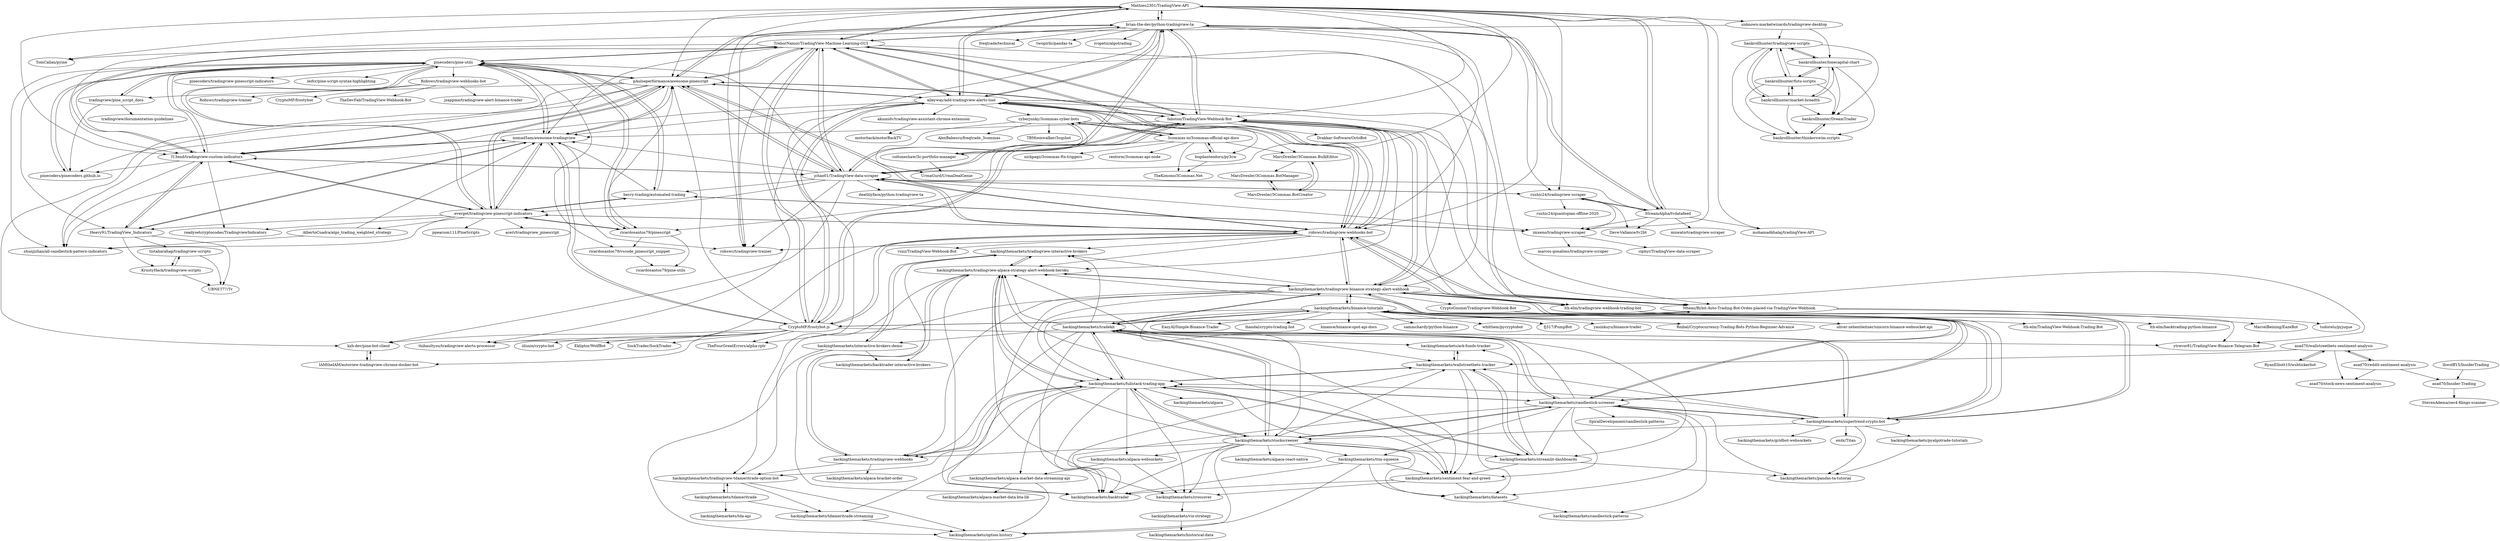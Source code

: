 digraph G {
"Mathieu2301/TradingView-API" -> "brian-the-dev/python-tradingview-ta"
"Mathieu2301/TradingView-API" -> "TreborNamor/TradingView-Machine-Learning-GUI"
"Mathieu2301/TradingView-API" -> "StreamAlpha/tvdatafeed"
"Mathieu2301/TradingView-API" -> "alleyway/add-tradingview-alerts-tool"
"Mathieu2301/TradingView-API" -> "fabston/TradingView-Webhook-Bot"
"Mathieu2301/TradingView-API" -> "imxeno/tradingview-scraper"
"Mathieu2301/TradingView-API" -> "rushic24/tradingview-scraper"
"Mathieu2301/TradingView-API" -> "mohamadkhalaj/tradingView-API"
"Mathieu2301/TradingView-API" -> "pAulseperformance/awesome-pinescript"
"Mathieu2301/TradingView-API" -> "jchao01/TradingView-data-scraper"
"Mathieu2301/TradingView-API" -> "f13end/tradingview-custom-indicators"
"Mathieu2301/TradingView-API" -> "robswc/tradingview-trainer"
"Mathieu2301/TradingView-API" -> "TomCallan/pyine"
"Mathieu2301/TradingView-API" -> "robswc/tradingview-webhooks-bot"
"Mathieu2301/TradingView-API" -> "unknown-marketwizards/tradingview-desktop"
"KrustyHack/tradingview-scripts" -> "UBNET77/Tv"
"KrustyHack/tradingview-scripts" -> "tistaharahap/tradingview-scripts"
"hackingthemarkets/binance-tutorials" -> "hackingthemarkets/tradekit"
"hackingthemarkets/binance-tutorials" -> "hackingthemarkets/tradingview-binance-strategy-alert-webhook"
"hackingthemarkets/binance-tutorials" -> "hackingthemarkets/supertrend-crypto-bot"
"hackingthemarkets/binance-tutorials" -> "hackingthemarkets/candlestick-screener"
"hackingthemarkets/binance-tutorials" -> "hackingthemarkets/stockscreener"
"hackingthemarkets/binance-tutorials" -> "hackingthemarkets/fullstack-trading-app"
"hackingthemarkets/binance-tutorials" -> "lhandal/crypto-trading-bot" ["e"=1]
"hackingthemarkets/binance-tutorials" -> "binance/binance-spot-api-docs" ["e"=1]
"hackingthemarkets/binance-tutorials" -> "sammchardy/python-binance" ["e"=1]
"hackingthemarkets/binance-tutorials" -> "whittlem/pycryptobot" ["e"=1]
"hackingthemarkets/binance-tutorials" -> "fj317/PumpBot" ["e"=1]
"hackingthemarkets/binance-tutorials" -> "yasinkuyu/binance-trader" ["e"=1]
"hackingthemarkets/binance-tutorials" -> "Roibal/Cryptocurrency-Trading-Bots-Python-Beginner-Advance" ["e"=1]
"hackingthemarkets/binance-tutorials" -> "oliver-zehentleitner/unicorn-binance-websocket-api" ["e"=1]
"hackingthemarkets/binance-tutorials" -> "EasyAI/Simple-Binance-Trader" ["e"=1]
"robswc/tradingview-webhooks-bot" -> "fabston/TradingView-Webhook-Bot"
"robswc/tradingview-webhooks-bot" -> "alleyway/add-tradingview-alerts-tool"
"robswc/tradingview-webhooks-bot" -> "lth-elm/tradingview-webhook-trading-bot"
"robswc/tradingview-webhooks-bot" -> "CryptoMF/frostybot-js"
"robswc/tradingview-webhooks-bot" -> "Mtemi/Bybit-Auto-Trading-Bot-Ordes-placed-via-TradingView-Webhook"
"robswc/tradingview-webhooks-bot" -> "jchao01/TradingView-data-scraper"
"robswc/tradingview-webhooks-bot" -> "vsnz/TradingView-Webhook-Bot"
"robswc/tradingview-webhooks-bot" -> "hackingthemarkets/tradingview-alpaca-strategy-alert-webhook-heroku"
"robswc/tradingview-webhooks-bot" -> "thibaultyou/tradingview-alerts-processor"
"robswc/tradingview-webhooks-bot" -> "pAulseperformance/awesome-pinescript"
"robswc/tradingview-webhooks-bot" -> "hackingthemarkets/tradingview-binance-strategy-alert-webhook"
"robswc/tradingview-webhooks-bot" -> "TreborNamor/TradingView-Machine-Learning-GUI"
"robswc/tradingview-webhooks-bot" -> "robswc/tradingview-trainer"
"robswc/tradingview-webhooks-bot" -> "everget/tradingview-pinescript-indicators"
"robswc/tradingview-webhooks-bot" -> "hackingthemarkets/tradingview-interactive-brokers"
"fabston/TradingView-Webhook-Bot" -> "robswc/tradingview-webhooks-bot"
"fabston/TradingView-Webhook-Bot" -> "TreborNamor/TradingView-Machine-Learning-GUI"
"fabston/TradingView-Webhook-Bot" -> "brian-the-dev/python-tradingview-ta"
"fabston/TradingView-Webhook-Bot" -> "alleyway/add-tradingview-alerts-tool"
"fabston/TradingView-Webhook-Bot" -> "pAulseperformance/awesome-pinescript"
"fabston/TradingView-Webhook-Bot" -> "lth-elm/tradingview-webhook-trading-bot"
"fabston/TradingView-Webhook-Bot" -> "hackingthemarkets/tradingview-binance-strategy-alert-webhook"
"fabston/TradingView-Webhook-Bot" -> "CryptoMF/frostybot-js"
"fabston/TradingView-Webhook-Bot" -> "jchao01/TradingView-data-scraper"
"fabston/TradingView-Webhook-Bot" -> "ricardosantos79/pinescript"
"fabston/TradingView-Webhook-Bot" -> "Mtemi/Bybit-Auto-Trading-Bot-Ordes-placed-via-TradingView-Webhook"
"fabston/TradingView-Webhook-Bot" -> "nomad5am/awesome-tradingview"
"fabston/TradingView-Webhook-Bot" -> "ytrevor81/TradingView-Binance-Telegram-Bot"
"fabston/TradingView-Webhook-Bot" -> "Drakkar-Software/OctoBot" ["e"=1]
"fabston/TradingView-Webhook-Bot" -> "hackingthemarkets/tradingview-alpaca-strategy-alert-webhook-heroku"
"jchao01/TradingView-data-scraper" -> "robswc/tradingview-webhooks-bot"
"jchao01/TradingView-data-scraper" -> "nomad5am/awesome-tradingview"
"jchao01/TradingView-data-scraper" -> "rushic24/tradingview-scraper"
"jchao01/TradingView-data-scraper" -> "TreborNamor/TradingView-Machine-Learning-GUI"
"jchao01/TradingView-data-scraper" -> "f13end/tradingview-custom-indicators"
"jchao01/TradingView-data-scraper" -> "pAulseperformance/awesome-pinescript"
"jchao01/TradingView-data-scraper" -> "brian-the-dev/python-tradingview-ta"
"jchao01/TradingView-data-scraper" -> "fabston/TradingView-Webhook-Bot"
"jchao01/TradingView-data-scraper" -> "bevry-trading/automated-trading"
"jchao01/TradingView-data-scraper" -> "everget/tradingview-pinescript-indicators"
"jchao01/TradingView-data-scraper" -> "imxeno/tradingview-scraper"
"jchao01/TradingView-data-scraper" -> "pinecoders/pine-utils"
"jchao01/TradingView-data-scraper" -> "deathlyface/python-tradingview-ta"
"jchao01/TradingView-data-scraper" -> "robswc/tradingview-trainer"
"jchao01/TradingView-data-scraper" -> "kzh-dev/pine-bot-client"
"3commas-io/3commas-official-api-docs" -> "bogdanteodoru/py3cw"
"3commas-io/3commas-official-api-docs" -> "rentorm/3commas-api-node"
"3commas-io/3commas-official-api-docs" -> "cyberjunky/3commas-cyber-bots"
"3commas-io/3commas-official-api-docs" -> "TheKimono/3Commas.Net"
"3commas-io/3commas-official-api-docs" -> "MarcDrexler/3Commas.BulkEditor"
"3commas-io/3commas-official-api-docs" -> "alleyway/add-tradingview-alerts-tool"
"3commas-io/3commas-official-api-docs" -> "coltoneshaw/3c-portfolio-manager"
"3commas-io/3commas-official-api-docs" -> "nickpagz/3commas-ftx-triggers"
"MarcDrexler/3Commas.BotManager" -> "MarcDrexler/3Commas.BotCreator"
"MarcDrexler/3Commas.BulkEditor" -> "MarcDrexler/3Commas.BotCreator"
"MarcDrexler/3Commas.BulkEditor" -> "MarcDrexler/3Commas.BotManager"
"alleyway/add-tradingview-alerts-tool" -> "robswc/tradingview-webhooks-bot"
"alleyway/add-tradingview-alerts-tool" -> "fabston/TradingView-Webhook-Bot"
"alleyway/add-tradingview-alerts-tool" -> "TreborNamor/TradingView-Machine-Learning-GUI"
"alleyway/add-tradingview-alerts-tool" -> "pAulseperformance/awesome-pinescript"
"alleyway/add-tradingview-alerts-tool" -> "CryptoMF/frostybot-js"
"alleyway/add-tradingview-alerts-tool" -> "cyberjunky/3commas-cyber-bots"
"alleyway/add-tradingview-alerts-tool" -> "Mathieu2301/TradingView-API"
"alleyway/add-tradingview-alerts-tool" -> "brian-the-dev/python-tradingview-ta"
"alleyway/add-tradingview-alerts-tool" -> "3commas-io/3commas-official-api-docs"
"alleyway/add-tradingview-alerts-tool" -> "thibaultyou/tradingview-alerts-processor"
"alleyway/add-tradingview-alerts-tool" -> "nomad5am/awesome-tradingview"
"alleyway/add-tradingview-alerts-tool" -> "Mtemi/Bybit-Auto-Trading-Bot-Ordes-placed-via-TradingView-Webhook"
"alleyway/add-tradingview-alerts-tool" -> "hackingthemarkets/tradingview-binance-strategy-alert-webhook"
"alleyway/add-tradingview-alerts-tool" -> "f13end/tradingview-custom-indicators"
"alleyway/add-tradingview-alerts-tool" -> "akumidv/tradingview-assistant-chrome-extension"
"hackingthemarkets/supertrend-crypto-bot" -> "hackingthemarkets/tradingview-binance-strategy-alert-webhook"
"hackingthemarkets/supertrend-crypto-bot" -> "hackingthemarkets/candlestick-screener"
"hackingthemarkets/supertrend-crypto-bot" -> "hackingthemarkets/tradekit"
"hackingthemarkets/supertrend-crypto-bot" -> "hackingthemarkets/fullstack-trading-app"
"hackingthemarkets/supertrend-crypto-bot" -> "hackingthemarkets/binance-tutorials"
"hackingthemarkets/supertrend-crypto-bot" -> "hackingthemarkets/pyalgotrade-tutorials"
"hackingthemarkets/supertrend-crypto-bot" -> "hackingthemarkets/pandas-ta-tutorial"
"hackingthemarkets/supertrend-crypto-bot" -> "hackingthemarkets/wallstreetbets-tracker"
"hackingthemarkets/supertrend-crypto-bot" -> "hackingthemarkets/stockscreener"
"hackingthemarkets/supertrend-crypto-bot" -> "hackingthemarkets/gridbot-websockets"
"hackingthemarkets/supertrend-crypto-bot" -> "hackingthemarkets/tradingview-alpaca-strategy-alert-webhook-heroku"
"hackingthemarkets/supertrend-crypto-bot" -> "exdx/Titan"
"hackingthemarkets/tradingview-binance-strategy-alert-webhook" -> "hackingthemarkets/tradingview-alpaca-strategy-alert-webhook-heroku"
"hackingthemarkets/tradingview-binance-strategy-alert-webhook" -> "hackingthemarkets/supertrend-crypto-bot"
"hackingthemarkets/tradingview-binance-strategy-alert-webhook" -> "hackingthemarkets/binance-tutorials"
"hackingthemarkets/tradingview-binance-strategy-alert-webhook" -> "hackingthemarkets/tradingview-webhooks"
"hackingthemarkets/tradingview-binance-strategy-alert-webhook" -> "hackingthemarkets/tradingview-interactive-brokers"
"hackingthemarkets/tradingview-binance-strategy-alert-webhook" -> "robswc/tradingview-webhooks-bot"
"hackingthemarkets/tradingview-binance-strategy-alert-webhook" -> "lth-elm/tradingview-webhook-trading-bot"
"hackingthemarkets/tradingview-binance-strategy-alert-webhook" -> "hackingthemarkets/backtrader"
"hackingthemarkets/tradingview-binance-strategy-alert-webhook" -> "hackingthemarkets/tradekit"
"hackingthemarkets/tradingview-binance-strategy-alert-webhook" -> "fabston/TradingView-Webhook-Bot"
"hackingthemarkets/tradingview-binance-strategy-alert-webhook" -> "hackingthemarkets/fullstack-trading-app"
"hackingthemarkets/tradingview-binance-strategy-alert-webhook" -> "hackingthemarkets/candlestick-screener"
"hackingthemarkets/tradingview-binance-strategy-alert-webhook" -> "CryptoGnome/Tradingview-Webhook-Bot"
"hackingthemarkets/tradingview-binance-strategy-alert-webhook" -> "Mtemi/Bybit-Auto-Trading-Bot-Ordes-placed-via-TradingView-Webhook"
"hackingthemarkets/tradingview-binance-strategy-alert-webhook" -> "hackingthemarkets/tradingview-tdameritrade-option-bot"
"everget/tradingview-pinescript-indicators" -> "nomad5am/awesome-tradingview"
"everget/tradingview-pinescript-indicators" -> "pAulseperformance/awesome-pinescript"
"everget/tradingview-pinescript-indicators" -> "pinecoders/pine-utils"
"everget/tradingview-pinescript-indicators" -> "f13end/tradingview-custom-indicators"
"everget/tradingview-pinescript-indicators" -> "ricardosantos79/pinescript"
"everget/tradingview-pinescript-indicators" -> "bevry-trading/automated-trading"
"everget/tradingview-pinescript-indicators" -> "Heavy91/TradingView_Indicators"
"everget/tradingview-pinescript-indicators" -> "shunjizhan/all-candlestick-pattern-indicators"
"everget/tradingview-pinescript-indicators" -> "ppearson111/PineScripts"
"everget/tradingview-pinescript-indicators" -> "aceri/tradingview_pinescript"
"everget/tradingview-pinescript-indicators" -> "readysetcryptocodes/TradingviewIndicators"
"everget/tradingview-pinescript-indicators" -> "robswc/tradingview-webhooks-bot"
"everget/tradingview-pinescript-indicators" -> "AlbertoCuadra/algo_trading_weighted_strategy"
"f13end/tradingview-custom-indicators" -> "everget/tradingview-pinescript-indicators"
"f13end/tradingview-custom-indicators" -> "nomad5am/awesome-tradingview"
"f13end/tradingview-custom-indicators" -> "Heavy91/TradingView_Indicators"
"f13end/tradingview-custom-indicators" -> "readysetcryptocodes/TradingviewIndicators"
"f13end/tradingview-custom-indicators" -> "pinecoders/pine-utils"
"f13end/tradingview-custom-indicators" -> "pAulseperformance/awesome-pinescript"
"f13end/tradingview-custom-indicators" -> "TreborNamor/TradingView-Machine-Learning-GUI"
"f13end/tradingview-custom-indicators" -> "jchao01/TradingView-data-scraper"
"f13end/tradingview-custom-indicators" -> "shunjizhan/all-candlestick-pattern-indicators"
"f13end/tradingview-custom-indicators" -> "pinecoders/pinecoders.github.io"
"nomad5am/awesome-tradingview" -> "everget/tradingview-pinescript-indicators"
"nomad5am/awesome-tradingview" -> "f13end/tradingview-custom-indicators"
"nomad5am/awesome-tradingview" -> "pAulseperformance/awesome-pinescript"
"nomad5am/awesome-tradingview" -> "Heavy91/TradingView_Indicators"
"nomad5am/awesome-tradingview" -> "pinecoders/pine-utils"
"nomad5am/awesome-tradingview" -> "shunjizhan/all-candlestick-pattern-indicators"
"nomad5am/awesome-tradingview" -> "robswc/tradingview-trainer"
"nomad5am/awesome-tradingview" -> "CryptoMF/frostybot-js"
"pAulseperformance/awesome-pinescript" -> "everget/tradingview-pinescript-indicators"
"pAulseperformance/awesome-pinescript" -> "pinecoders/pine-utils"
"pAulseperformance/awesome-pinescript" -> "nomad5am/awesome-tradingview"
"pAulseperformance/awesome-pinescript" -> "fabston/TradingView-Webhook-Bot"
"pAulseperformance/awesome-pinescript" -> "brian-the-dev/python-tradingview-ta"
"pAulseperformance/awesome-pinescript" -> "robswc/tradingview-webhooks-bot"
"pAulseperformance/awesome-pinescript" -> "TreborNamor/TradingView-Machine-Learning-GUI"
"pAulseperformance/awesome-pinescript" -> "tradingview/pine_script_docs"
"pAulseperformance/awesome-pinescript" -> "ricardosantos79/pinescript"
"pAulseperformance/awesome-pinescript" -> "f13end/tradingview-custom-indicators"
"pAulseperformance/awesome-pinescript" -> "shunjizhan/all-candlestick-pattern-indicators"
"pAulseperformance/awesome-pinescript" -> "kzh-dev/pine-bot-client"
"pAulseperformance/awesome-pinescript" -> "jchao01/TradingView-data-scraper"
"pAulseperformance/awesome-pinescript" -> "alleyway/add-tradingview-alerts-tool"
"pAulseperformance/awesome-pinescript" -> "pinecoders/pinecoders.github.io"
"hackingthemarkets/tradingview-webhooks" -> "hackingthemarkets/alpaca-bracket-order"
"hackingthemarkets/tradingview-webhooks" -> "hackingthemarkets/tradingview-alpaca-strategy-alert-webhook-heroku"
"hackingthemarkets/tradingview-webhooks" -> "hackingthemarkets/tradingview-tdameritrade-option-bot"
"hackingthemarkets/tradingview-webhooks" -> "hackingthemarkets/fullstack-trading-app"
"hackingthemarkets/tradingview-alpaca-strategy-alert-webhook-heroku" -> "hackingthemarkets/tradingview-interactive-brokers"
"hackingthemarkets/tradingview-alpaca-strategy-alert-webhook-heroku" -> "hackingthemarkets/fullstack-trading-app"
"hackingthemarkets/tradingview-alpaca-strategy-alert-webhook-heroku" -> "hackingthemarkets/tradingview-binance-strategy-alert-webhook"
"hackingthemarkets/tradingview-alpaca-strategy-alert-webhook-heroku" -> "hackingthemarkets/tradingview-webhooks"
"hackingthemarkets/tradingview-alpaca-strategy-alert-webhook-heroku" -> "hackingthemarkets/tradingview-tdameritrade-option-bot"
"hackingthemarkets/tradingview-alpaca-strategy-alert-webhook-heroku" -> "hackingthemarkets/sentiment-fear-and-greed"
"hackingthemarkets/tradingview-alpaca-strategy-alert-webhook-heroku" -> "hackingthemarkets/crossover"
"hackingthemarkets/tradingview-alpaca-strategy-alert-webhook-heroku" -> "hackingthemarkets/backtrader"
"brian-the-dev/python-tradingview-ta" -> "TreborNamor/TradingView-Machine-Learning-GUI"
"brian-the-dev/python-tradingview-ta" -> "fabston/TradingView-Webhook-Bot"
"brian-the-dev/python-tradingview-ta" -> "Mathieu2301/TradingView-API"
"brian-the-dev/python-tradingview-ta" -> "pAulseperformance/awesome-pinescript"
"brian-the-dev/python-tradingview-ta" -> "jchao01/TradingView-data-scraper"
"brian-the-dev/python-tradingview-ta" -> "robswc/tradingview-webhooks-bot"
"brian-the-dev/python-tradingview-ta" -> "StreamAlpha/tvdatafeed"
"brian-the-dev/python-tradingview-ta" -> "alleyway/add-tradingview-alerts-tool"
"brian-the-dev/python-tradingview-ta" -> "Mtemi/Bybit-Auto-Trading-Bot-Ordes-placed-via-TradingView-Webhook"
"brian-the-dev/python-tradingview-ta" -> "rushic24/tradingview-scraper"
"brian-the-dev/python-tradingview-ta" -> "robswc/tradingview-trainer"
"brian-the-dev/python-tradingview-ta" -> "freqtrade/technical" ["e"=1]
"brian-the-dev/python-tradingview-ta" -> "twopirllc/pandas-ta" ["e"=1]
"brian-the-dev/python-tradingview-ta" -> "ivopetiz/algotrading" ["e"=1]
"brian-the-dev/python-tradingview-ta" -> "TheFourGreatErrors/alpha-rptr" ["e"=1]
"bogdanteodoru/py3cw" -> "3commas-io/3commas-official-api-docs"
"bogdanteodoru/py3cw" -> "TheKimono/3Commas.Net"
"StreamAlpha/tvdatafeed" -> "rushic24/tradingview-scraper"
"StreamAlpha/tvdatafeed" -> "Mathieu2301/TradingView-API"
"StreamAlpha/tvdatafeed" -> "brian-the-dev/python-tradingview-ta"
"StreamAlpha/tvdatafeed" -> "Dave-Vallance/tv2bt" ["e"=1]
"StreamAlpha/tvdatafeed" -> "mohamadkhalaj/tradingView-API"
"StreamAlpha/tvdatafeed" -> "imxeno/tradingview-scraper"
"StreamAlpha/tvdatafeed" -> "jchao01/TradingView-data-scraper"
"StreamAlpha/tvdatafeed" -> "mnwato/tradingview-scraper"
"CryptoGnome/Tradingview-Webhook-Bot" -> "lth-elm/TradingView-Webhook-Trading-Bot"
"CryptoMF/frostybot-js" -> "thibaultyou/tradingview-alerts-processor"
"CryptoMF/frostybot-js" -> "robswc/tradingview-webhooks-bot"
"CryptoMF/frostybot-js" -> "Mtemi/Bybit-Auto-Trading-Bot-Ordes-placed-via-TradingView-Webhook"
"CryptoMF/frostybot-js" -> "nomad5am/awesome-tradingview"
"CryptoMF/frostybot-js" -> "TreborNamor/TradingView-Machine-Learning-GUI"
"CryptoMF/frostybot-js" -> "alleyway/add-tradingview-alerts-tool"
"CryptoMF/frostybot-js" -> "Ekliptor/WolfBot" ["e"=1]
"CryptoMF/frostybot-js" -> "fabston/TradingView-Webhook-Bot"
"CryptoMF/frostybot-js" -> "TheFourGreatErrors/alpha-rptr" ["e"=1]
"CryptoMF/frostybot-js" -> "kzh-dev/pine-bot-client"
"CryptoMF/frostybot-js" -> "SockTrader/SockTrader" ["e"=1]
"CryptoMF/frostybot-js" -> "IAMtheIAM/autoview-tradingview-chrome-docker-bot"
"CryptoMF/frostybot-js" -> "pAulseperformance/awesome-pinescript"
"CryptoMF/frostybot-js" -> "ytrevor81/TradingView-Binance-Telegram-Bot"
"CryptoMF/frostybot-js" -> "iilunin/crypto-bot" ["e"=1]
"hackingthemarkets/tradekit" -> "hackingthemarkets/fullstack-trading-app"
"hackingthemarkets/tradekit" -> "hackingthemarkets/stockscreener"
"hackingthemarkets/tradekit" -> "hackingthemarkets/candlestick-screener"
"hackingthemarkets/tradekit" -> "hackingthemarkets/binance-tutorials"
"hackingthemarkets/tradekit" -> "hackingthemarkets/supertrend-crypto-bot"
"hackingthemarkets/tradekit" -> "hackingthemarkets/tradingview-binance-strategy-alert-webhook"
"hackingthemarkets/tradekit" -> "hackingthemarkets/backtrader"
"hackingthemarkets/tradekit" -> "hackingthemarkets/tradingview-alpaca-strategy-alert-webhook-heroku"
"hackingthemarkets/tradekit" -> "hackingthemarkets/wallstreetbets-tracker"
"hackingthemarkets/tradekit" -> "hackingthemarkets/streamlit-dashboards"
"hackingthemarkets/tradekit" -> "hackingthemarkets/ark-funds-tracker"
"hackingthemarkets/tradekit" -> "hackingthemarkets/interactive-brokers-demo"
"hackingthemarkets/tradekit" -> "hackingthemarkets/sentiment-fear-and-greed"
"hackingthemarkets/tradekit" -> "hackingthemarkets/tradingview-webhooks"
"hackingthemarkets/tradekit" -> "hackingthemarkets/tradingview-interactive-brokers"
"lth-elm/tradingview-webhook-trading-bot" -> "robswc/tradingview-webhooks-bot"
"lth-elm/tradingview-webhook-trading-bot" -> "lth-elm/backtrading-python-binance"
"lth-elm/tradingview-webhook-trading-bot" -> "ytrevor81/TradingView-Binance-Telegram-Bot"
"tradingview/pine_script_docs" -> "tradingview/documentation-guidelines"
"tradingview/pine_script_docs" -> "pinecoders/pine-utils"
"tradingview/pine_script_docs" -> "pinecoders/pinecoders.github.io"
"pinecoders/pine-utils" -> "everget/tradingview-pinescript-indicators"
"pinecoders/pine-utils" -> "pAulseperformance/awesome-pinescript"
"pinecoders/pine-utils" -> "pinecoders/pinecoders.github.io"
"pinecoders/pine-utils" -> "pinecoders/tradingview-pinescript-indicators"
"pinecoders/pine-utils" -> "tradingview/pine_script_docs"
"pinecoders/pine-utils" -> "ricardosantos79/pinescript"
"pinecoders/pine-utils" -> "nomad5am/awesome-tradingview"
"pinecoders/pine-utils" -> "f13end/tradingview-custom-indicators"
"pinecoders/pine-utils" -> "Robswc/tradingview-webhooks-bot"
"pinecoders/pine-utils" -> "bevry-trading/automated-trading"
"pinecoders/pine-utils" -> "shunjizhan/all-candlestick-pattern-indicators"
"pinecoders/pine-utils" -> "Heavy91/TradingView_Indicators"
"pinecoders/pine-utils" -> "TreborNamor/TradingView-Machine-Learning-GUI"
"pinecoders/pine-utils" -> "leifcr/pine-script-syntax-highlighting"
"pinecoders/pine-utils" -> "ricardosantos79/vscode_pinescript_snippet"
"coltoneshaw/3c-portfolio-manager" -> "UrmaGurd/UrmaDealGenie"
"coltoneshaw/3c-portfolio-manager" -> "cyberjunky/3commas-cyber-bots"
"Heavy91/TradingView_Indicators" -> "KrustyHack/tradingview-scripts"
"Heavy91/TradingView_Indicators" -> "tistaharahap/tradingview-scripts"
"Heavy91/TradingView_Indicators" -> "f13end/tradingview-custom-indicators"
"Heavy91/TradingView_Indicators" -> "UBNET77/Tv"
"Heavy91/TradingView_Indicators" -> "nomad5am/awesome-tradingview"
"hackingthemarkets/candlestick-screener" -> "hackingthemarkets/fullstack-trading-app"
"hackingthemarkets/candlestick-screener" -> "hackingthemarkets/stockscreener"
"hackingthemarkets/candlestick-screener" -> "hackingthemarkets/tradekit"
"hackingthemarkets/candlestick-screener" -> "hackingthemarkets/supertrend-crypto-bot"
"hackingthemarkets/candlestick-screener" -> "hackingthemarkets/ttm-squeeze"
"hackingthemarkets/candlestick-screener" -> "hackingthemarkets/binance-tutorials"
"hackingthemarkets/candlestick-screener" -> "hackingthemarkets/tradingview-alpaca-strategy-alert-webhook-heroku"
"hackingthemarkets/candlestick-screener" -> "hackingthemarkets/datasets"
"hackingthemarkets/candlestick-screener" -> "hackingthemarkets/streamlit-dashboards"
"hackingthemarkets/candlestick-screener" -> "hackingthemarkets/tradingview-binance-strategy-alert-webhook"
"hackingthemarkets/candlestick-screener" -> "hackingthemarkets/backtrader"
"hackingthemarkets/candlestick-screener" -> "hackingthemarkets/candlestick-patterns"
"hackingthemarkets/candlestick-screener" -> "hackingthemarkets/sentiment-fear-and-greed"
"hackingthemarkets/candlestick-screener" -> "SpiralDevelopment/candlestick-patterns" ["e"=1]
"hackingthemarkets/candlestick-screener" -> "hackingthemarkets/pandas-ta-tutorial"
"imxeno/tradingview-scraper" -> "marcos-gonalons/tradingview-scraper"
"imxeno/tradingview-scraper" -> "ciphyr/TradingView-data-scraper" ["e"=1]
"imxeno/tradingview-scraper" -> "bevry-trading/automated-trading"
"rushic24/tradingview-scraper" -> "jchao01/TradingView-data-scraper"
"rushic24/tradingview-scraper" -> "StreamAlpha/tvdatafeed"
"rushic24/tradingview-scraper" -> "Dave-Vallance/tv2bt" ["e"=1]
"rushic24/tradingview-scraper" -> "rushic24/quantopian-offline-2020"
"rushic24/tradingview-scraper" -> "imxeno/tradingview-scraper"
"unknown-marketwizards/tradingview-desktop" -> "bankrollhunter/tradingview-scripts"
"unknown-marketwizards/tradingview-desktop" -> "bankrollhunter/lonecapital-chart"
"unknown-marketwizards/tradingview-desktop" -> "f13end/tradingview-custom-indicators"
"asad70/Insider-Trading" -> "StevenAdema/sec4-filings-scanner"
"hackingthemarkets/tradingview-tdameritrade-option-bot" -> "hackingthemarkets/tdameritrade-streaming"
"hackingthemarkets/tradingview-tdameritrade-option-bot" -> "hackingthemarkets/tdameritrade"
"hackingthemarkets/tradingview-tdameritrade-option-bot" -> "hackingthemarkets/option-history"
"bevry-trading/automated-trading" -> "everget/tradingview-pinescript-indicators"
"bevry-trading/automated-trading" -> "nomad5am/awesome-tradingview"
"bevry-trading/automated-trading" -> "imxeno/tradingview-scraper"
"bevry-trading/automated-trading" -> "pinecoders/pine-utils"
"hackingthemarkets/crossover" -> "hackingthemarkets/vix-strategy"
"asad70/reddit-sentiment-analysis" -> "asad70/wallstreetbets-sentiment-analysis"
"asad70/reddit-sentiment-analysis" -> "asad70/stock-news-sentiment-analysis"
"asad70/reddit-sentiment-analysis" -> "asad70/Insider-Trading"
"hackingthemarkets/ark-funds-tracker" -> "hackingthemarkets/wallstreetbets-tracker"
"RyanElliott10/wsbtickerbot" -> "asad70/wallstreetbets-sentiment-analysis"
"asad70/wallstreetbets-sentiment-analysis" -> "asad70/reddit-sentiment-analysis"
"asad70/wallstreetbets-sentiment-analysis" -> "asad70/stock-news-sentiment-analysis"
"asad70/wallstreetbets-sentiment-analysis" -> "RyanElliott10/wsbtickerbot"
"asad70/wallstreetbets-sentiment-analysis" -> "hackingthemarkets/wallstreetbets-tracker"
"AlbertoCuadra/algo_trading_weighted_strategy" -> "shunjizhan/all-candlestick-pattern-indicators"
"AlbertoCuadra/algo_trading_weighted_strategy" -> "nomad5am/awesome-tradingview"
"Mtemi/Bybit-Auto-Trading-Bot-Ordes-placed-via-TradingView-Webhook" -> "robswc/tradingview-webhooks-bot"
"Mtemi/Bybit-Auto-Trading-Bot-Ordes-placed-via-TradingView-Webhook" -> "CryptoMF/frostybot-js"
"Mtemi/Bybit-Auto-Trading-Bot-Ordes-placed-via-TradingView-Webhook" -> "MarcelBeining/EazeBot"
"Mtemi/Bybit-Auto-Trading-Bot-Ordes-placed-via-TradingView-Webhook" -> "tudorelu/pyjuque" ["e"=1]
"ricardosantos79/pinescript" -> "ricardosantos79/vscode_pinescript_snippet"
"ricardosantos79/pinescript" -> "ricardosantos79/pine-utils"
"ricardosantos79/pinescript" -> "everget/tradingview-pinescript-indicators"
"ricardosantos79/pinescript" -> "pinecoders/pine-utils"
"akumidv/tradingview-assistant-chrome-extension" -> "motorback/motorBackTV"
"kzh-dev/pine-bot-client" -> "IAMtheIAM/autoview-tradingview-chrome-docker-bot"
"Robswc/tradingview-webhooks-bot" -> "Robswc/tradingview-trainer"
"Robswc/tradingview-webhooks-bot" -> "CryptoMF/frostybot"
"Robswc/tradingview-webhooks-bot" -> "TheDevFab/TradingView-Webhook-Bot"
"Robswc/tradingview-webhooks-bot" -> "jsappme/tradingview-alert-binance-trader" ["e"=1]
"ricardosantos79/vscode_pinescript_snippet" -> "ricardosantos79/pine-utils"
"bankrollhunter/tradingview-scripts" -> "bankrollhunter/lonecapital-chart"
"bankrollhunter/tradingview-scripts" -> "bankrollhunter/futu-scripts"
"bankrollhunter/tradingview-scripts" -> "bankrollhunter/market-breadth"
"bankrollhunter/tradingview-scripts" -> "bankrollhunter/thinkorswim-scripts"
"bankrollhunter/tradingview-scripts" -> "bankrollhunter/DreamTrader"
"hackingthemarkets/tdameritrade" -> "hackingthemarkets/tdameritrade-streaming"
"hackingthemarkets/tdameritrade" -> "hackingthemarkets/tradingview-tdameritrade-option-bot"
"hackingthemarkets/tdameritrade" -> "hackingthemarkets/tda-api"
"hackingthemarkets/streamlit-dashboards" -> "hackingthemarkets/wallstreetbets-tracker"
"hackingthemarkets/streamlit-dashboards" -> "hackingthemarkets/ark-funds-tracker"
"hackingthemarkets/streamlit-dashboards" -> "hackingthemarkets/fullstack-trading-app"
"hackingthemarkets/streamlit-dashboards" -> "hackingthemarkets/sentiment-fear-and-greed"
"hackingthemarkets/streamlit-dashboards" -> "hackingthemarkets/pandas-ta-tutorial"
"hackingthemarkets/alpaca-market-data-streaming-api" -> "hackingthemarkets/alpaca-market-data-bta-lib"
"hackingthemarkets/alpaca-market-data-streaming-api" -> "hackingthemarkets/option-history"
"hackingthemarkets/fullstack-trading-app" -> "hackingthemarkets/stockscreener"
"hackingthemarkets/fullstack-trading-app" -> "hackingthemarkets/tradingview-alpaca-strategy-alert-webhook-heroku"
"hackingthemarkets/fullstack-trading-app" -> "hackingthemarkets/wallstreetbets-tracker"
"hackingthemarkets/fullstack-trading-app" -> "hackingthemarkets/candlestick-screener"
"hackingthemarkets/fullstack-trading-app" -> "hackingthemarkets/tradekit"
"hackingthemarkets/fullstack-trading-app" -> "hackingthemarkets/sentiment-fear-and-greed"
"hackingthemarkets/fullstack-trading-app" -> "hackingthemarkets/tradingview-webhooks"
"hackingthemarkets/fullstack-trading-app" -> "hackingthemarkets/backtrader"
"hackingthemarkets/fullstack-trading-app" -> "hackingthemarkets/tradingview-tdameritrade-option-bot"
"hackingthemarkets/fullstack-trading-app" -> "hackingthemarkets/tdameritrade-streaming"
"hackingthemarkets/fullstack-trading-app" -> "hackingthemarkets/streamlit-dashboards"
"hackingthemarkets/fullstack-trading-app" -> "hackingthemarkets/alpaca-market-data-streaming-api"
"hackingthemarkets/fullstack-trading-app" -> "hackingthemarkets/crossover"
"hackingthemarkets/fullstack-trading-app" -> "hackingthemarkets/alpaca"
"hackingthemarkets/fullstack-trading-app" -> "hackingthemarkets/alpaca-websockets"
"pinecoders/pinecoders.github.io" -> "pinecoders/pine-utils"
"hackingthemarkets/stockscreener" -> "hackingthemarkets/fullstack-trading-app"
"hackingthemarkets/stockscreener" -> "hackingthemarkets/candlestick-screener"
"hackingthemarkets/stockscreener" -> "hackingthemarkets/tradekit"
"hackingthemarkets/stockscreener" -> "hackingthemarkets/backtrader"
"hackingthemarkets/stockscreener" -> "hackingthemarkets/sentiment-fear-and-greed"
"hackingthemarkets/stockscreener" -> "hackingthemarkets/alpaca-websockets"
"hackingthemarkets/stockscreener" -> "hackingthemarkets/tradingview-alpaca-strategy-alert-webhook-heroku"
"hackingthemarkets/stockscreener" -> "hackingthemarkets/crossover"
"hackingthemarkets/stockscreener" -> "hackingthemarkets/ttm-squeeze"
"hackingthemarkets/stockscreener" -> "hackingthemarkets/streamlit-dashboards"
"hackingthemarkets/stockscreener" -> "hackingthemarkets/wallstreetbets-tracker"
"hackingthemarkets/stockscreener" -> "hackingthemarkets/tradingview-webhooks"
"hackingthemarkets/stockscreener" -> "hackingthemarkets/option-history"
"hackingthemarkets/stockscreener" -> "hackingthemarkets/datasets"
"hackingthemarkets/stockscreener" -> "hackingthemarkets/alpaca-react-native"
"TreborNamor/TradingView-Machine-Learning-GUI" -> "brian-the-dev/python-tradingview-ta"
"TreborNamor/TradingView-Machine-Learning-GUI" -> "fabston/TradingView-Webhook-Bot"
"TreborNamor/TradingView-Machine-Learning-GUI" -> "alleyway/add-tradingview-alerts-tool"
"TreborNamor/TradingView-Machine-Learning-GUI" -> "TomCallan/pyine"
"TreborNamor/TradingView-Machine-Learning-GUI" -> "pAulseperformance/awesome-pinescript"
"TreborNamor/TradingView-Machine-Learning-GUI" -> "robswc/tradingview-webhooks-bot"
"TreborNamor/TradingView-Machine-Learning-GUI" -> "nomad5am/awesome-tradingview"
"TreborNamor/TradingView-Machine-Learning-GUI" -> "jchao01/TradingView-data-scraper"
"TreborNamor/TradingView-Machine-Learning-GUI" -> "f13end/tradingview-custom-indicators"
"TreborNamor/TradingView-Machine-Learning-GUI" -> "Mathieu2301/TradingView-API"
"TreborNamor/TradingView-Machine-Learning-GUI" -> "robswc/tradingview-trainer"
"TreborNamor/TradingView-Machine-Learning-GUI" -> "CryptoMF/frostybot-js"
"TreborNamor/TradingView-Machine-Learning-GUI" -> "pinecoders/pine-utils"
"TreborNamor/TradingView-Machine-Learning-GUI" -> "lth-elm/tradingview-webhook-trading-bot"
"TreborNamor/TradingView-Machine-Learning-GUI" -> "hackingthemarkets/tradingview-binance-strategy-alert-webhook"
"lhwolff15/InsiderTrading" -> "asad70/Insider-Trading"
"IAMtheIAM/autoview-tradingview-chrome-docker-bot" -> "kzh-dev/pine-bot-client"
"bankrollhunter/market-breadth" -> "bankrollhunter/lonecapital-chart"
"bankrollhunter/market-breadth" -> "bankrollhunter/tradingview-scripts"
"bankrollhunter/market-breadth" -> "bankrollhunter/DreamTrader"
"bankrollhunter/market-breadth" -> "bankrollhunter/thinkorswim-scripts"
"bankrollhunter/market-breadth" -> "bankrollhunter/futu-scripts"
"cyberjunky/3commas-cyber-bots" -> "TBMoonwalker/3cqsbot"
"cyberjunky/3commas-cyber-bots" -> "coltoneshaw/3c-portfolio-manager"
"cyberjunky/3commas-cyber-bots" -> "UrmaGurd/UrmaDealGenie"
"cyberjunky/3commas-cyber-bots" -> "MarcDrexler/3Commas.BulkEditor"
"cyberjunky/3commas-cyber-bots" -> "bogdanteodoru/py3cw"
"cyberjunky/3commas-cyber-bots" -> "3commas-io/3commas-official-api-docs"
"cyberjunky/3commas-cyber-bots" -> "AlexBabescu/freqtrade_3commas" ["e"=1]
"hackingthemarkets/wallstreetbets-tracker" -> "hackingthemarkets/ark-funds-tracker"
"hackingthemarkets/wallstreetbets-tracker" -> "hackingthemarkets/streamlit-dashboards"
"hackingthemarkets/wallstreetbets-tracker" -> "hackingthemarkets/fullstack-trading-app"
"hackingthemarkets/wallstreetbets-tracker" -> "hackingthemarkets/sentiment-fear-and-greed"
"hackingthemarkets/wallstreetbets-tracker" -> "hackingthemarkets/datasets"
"hackingthemarkets/wallstreetbets-tracker" -> "hackingthemarkets/backtrader"
"hackingthemarkets/alpaca-websockets" -> "hackingthemarkets/alpaca-market-data-streaming-api"
"hackingthemarkets/alpaca-websockets" -> "hackingthemarkets/crossover"
"hackingthemarkets/tradingview-interactive-brokers" -> "hackingthemarkets/tradingview-alpaca-strategy-alert-webhook-heroku"
"hackingthemarkets/tradingview-interactive-brokers" -> "hackingthemarkets/interactive-brokers-demo"
"hackingthemarkets/tradingview-interactive-brokers" -> "hackingthemarkets/backtrader-interactive-brokers"
"bankrollhunter/futu-scripts" -> "bankrollhunter/thinkorswim-scripts"
"bankrollhunter/futu-scripts" -> "bankrollhunter/lonecapital-chart"
"bankrollhunter/futu-scripts" -> "bankrollhunter/tradingview-scripts"
"bankrollhunter/futu-scripts" -> "bankrollhunter/DreamTrader"
"bankrollhunter/futu-scripts" -> "bankrollhunter/market-breadth"
"hackingthemarkets/pyalgotrade-tutorials" -> "hackingthemarkets/pandas-ta-tutorial"
"hackingthemarkets/ttm-squeeze" -> "hackingthemarkets/backtrader"
"hackingthemarkets/ttm-squeeze" -> "hackingthemarkets/datasets"
"hackingthemarkets/ttm-squeeze" -> "hackingthemarkets/sentiment-fear-and-greed"
"hackingthemarkets/ttm-squeeze" -> "hackingthemarkets/option-history"
"hackingthemarkets/interactive-brokers-demo" -> "hackingthemarkets/backtrader-interactive-brokers"
"hackingthemarkets/interactive-brokers-demo" -> "hackingthemarkets/tradingview-interactive-brokers"
"hackingthemarkets/interactive-brokers-demo" -> "hackingthemarkets/backtrader"
"hackingthemarkets/interactive-brokers-demo" -> "hackingthemarkets/option-history"
"tistaharahap/tradingview-scripts" -> "UBNET77/Tv"
"tistaharahap/tradingview-scripts" -> "KrustyHack/tradingview-scripts"
"bankrollhunter/DreamTrader" -> "bankrollhunter/thinkorswim-scripts"
"bankrollhunter/lonecapital-chart" -> "bankrollhunter/tradingview-scripts"
"bankrollhunter/lonecapital-chart" -> "bankrollhunter/futu-scripts"
"bankrollhunter/lonecapital-chart" -> "bankrollhunter/thinkorswim-scripts"
"bankrollhunter/lonecapital-chart" -> "bankrollhunter/market-breadth"
"bankrollhunter/lonecapital-chart" -> "bankrollhunter/DreamTrader"
"bankrollhunter/thinkorswim-scripts" -> "bankrollhunter/DreamTrader"
"hackingthemarkets/sentiment-fear-and-greed" -> "hackingthemarkets/crossover"
"hackingthemarkets/sentiment-fear-and-greed" -> "hackingthemarkets/datasets"
"hackingthemarkets/sentiment-fear-and-greed" -> "hackingthemarkets/backtrader"
"hackingthemarkets/tdameritrade-streaming" -> "hackingthemarkets/option-history"
"MarcDrexler/3Commas.BotCreator" -> "MarcDrexler/3Commas.BotManager"
"MarcDrexler/3Commas.BotCreator" -> "MarcDrexler/3Commas.BulkEditor"
"hackingthemarkets/datasets" -> "hackingthemarkets/candlestick-patterns"
"hackingthemarkets/vix-strategy" -> "hackingthemarkets/historical-data"
"Mathieu2301/TradingView-API" ["l"="20.287,31.723"]
"brian-the-dev/python-tradingview-ta" ["l"="20.278,31.74"]
"TreborNamor/TradingView-Machine-Learning-GUI" ["l"="20.267,31.756"]
"StreamAlpha/tvdatafeed" ["l"="20.284,31.699"]
"alleyway/add-tradingview-alerts-tool" ["l"="20.294,31.748"]
"fabston/TradingView-Webhook-Bot" ["l"="20.27,31.777"]
"imxeno/tradingview-scraper" ["l"="20.25,31.691"]
"rushic24/tradingview-scraper" ["l"="20.266,31.701"]
"mohamadkhalaj/tradingView-API" ["l"="20.308,31.694"]
"pAulseperformance/awesome-pinescript" ["l"="20.248,31.754"]
"jchao01/TradingView-data-scraper" ["l"="20.258,31.734"]
"f13end/tradingview-custom-indicators" ["l"="20.243,31.729"]
"robswc/tradingview-trainer" ["l"="20.264,31.723"]
"TomCallan/pyine" ["l"="20.318,31.728"]
"robswc/tradingview-webhooks-bot" ["l"="20.256,31.777"]
"unknown-marketwizards/tradingview-desktop" ["l"="20.354,31.711"]
"KrustyHack/tradingview-scripts" ["l"="20.163,31.711"]
"UBNET77/Tv" ["l"="20.176,31.713"]
"tistaharahap/tradingview-scripts" ["l"="20.172,31.702"]
"hackingthemarkets/binance-tutorials" ["l"="20.223,31.858"]
"hackingthemarkets/tradekit" ["l"="20.247,31.868"]
"hackingthemarkets/tradingview-binance-strategy-alert-webhook" ["l"="20.254,31.832"]
"hackingthemarkets/supertrend-crypto-bot" ["l"="20.263,31.884"]
"hackingthemarkets/candlestick-screener" ["l"="20.242,31.886"]
"hackingthemarkets/stockscreener" ["l"="20.22,31.886"]
"hackingthemarkets/fullstack-trading-app" ["l"="20.232,31.877"]
"lhandal/crypto-trading-bot" ["l"="20.94,31.202"]
"binance/binance-spot-api-docs" ["l"="21.02,31.265"]
"sammchardy/python-binance" ["l"="21.011,31.218"]
"whittlem/pycryptobot" ["l"="20.901,31.091"]
"fj317/PumpBot" ["l"="20.901,31.071"]
"yasinkuyu/binance-trader" ["l"="21.039,31.156"]
"Roibal/Cryptocurrency-Trading-Bots-Python-Beginner-Advance" ["l"="21.099,31.126"]
"oliver-zehentleitner/unicorn-binance-websocket-api" ["l"="20.971,31.272"]
"EasyAI/Simple-Binance-Trader" ["l"="20.959,31.234"]
"lth-elm/tradingview-webhook-trading-bot" ["l"="20.271,31.802"]
"CryptoMF/frostybot-js" ["l"="20.287,31.768"]
"Mtemi/Bybit-Auto-Trading-Bot-Ordes-placed-via-TradingView-Webhook" ["l"="20.288,31.787"]
"vsnz/TradingView-Webhook-Bot" ["l"="20.223,31.801"]
"hackingthemarkets/tradingview-alpaca-strategy-alert-webhook-heroku" ["l"="20.247,31.851"]
"thibaultyou/tradingview-alerts-processor" ["l"="20.307,31.775"]
"everget/tradingview-pinescript-indicators" ["l"="20.216,31.739"]
"hackingthemarkets/tradingview-interactive-brokers" ["l"="20.271,31.839"]
"ricardosantos79/pinescript" ["l"="20.205,31.76"]
"nomad5am/awesome-tradingview" ["l"="20.239,31.742"]
"ytrevor81/TradingView-Binance-Telegram-Bot" ["l"="20.299,31.801"]
"Drakkar-Software/OctoBot" ["l"="20.969,31.141"]
"bevry-trading/automated-trading" ["l"="20.229,31.713"]
"pinecoders/pine-utils" ["l"="20.224,31.752"]
"deathlyface/python-tradingview-ta" ["l"="20.217,31.678"]
"kzh-dev/pine-bot-client" ["l"="20.311,31.756"]
"3commas-io/3commas-official-api-docs" ["l"="20.341,31.684"]
"bogdanteodoru/py3cw" ["l"="20.355,31.666"]
"rentorm/3commas-api-node" ["l"="20.375,31.663"]
"cyberjunky/3commas-cyber-bots" ["l"="20.331,31.666"]
"TheKimono/3Commas.Net" ["l"="20.367,31.676"]
"MarcDrexler/3Commas.BulkEditor" ["l"="20.349,31.637"]
"coltoneshaw/3c-portfolio-manager" ["l"="20.331,31.649"]
"nickpagz/3commas-ftx-triggers" ["l"="20.377,31.687"]
"MarcDrexler/3Commas.BotManager" ["l"="20.366,31.616"]
"MarcDrexler/3Commas.BotCreator" ["l"="20.351,31.619"]
"akumidv/tradingview-assistant-chrome-extension" ["l"="20.358,31.746"]
"hackingthemarkets/pyalgotrade-tutorials" ["l"="20.287,31.911"]
"hackingthemarkets/pandas-ta-tutorial" ["l"="20.268,31.907"]
"hackingthemarkets/wallstreetbets-tracker" ["l"="20.236,31.911"]
"hackingthemarkets/gridbot-websockets" ["l"="20.287,31.931"]
"exdx/Titan" ["l"="20.31,31.911"]
"hackingthemarkets/tradingview-webhooks" ["l"="20.26,31.861"]
"hackingthemarkets/backtrader" ["l"="20.25,31.878"]
"CryptoGnome/Tradingview-Webhook-Bot" ["l"="20.192,31.831"]
"hackingthemarkets/tradingview-tdameritrade-option-bot" ["l"="20.278,31.874"]
"Heavy91/TradingView_Indicators" ["l"="20.201,31.726"]
"shunjizhan/all-candlestick-pattern-indicators" ["l"="20.219,31.726"]
"ppearson111/PineScripts" ["l"="20.179,31.727"]
"aceri/tradingview_pinescript" ["l"="20.171,31.735"]
"readysetcryptocodes/TradingviewIndicators" ["l"="20.212,31.708"]
"AlbertoCuadra/algo_trading_weighted_strategy" ["l"="20.196,31.712"]
"pinecoders/pinecoders.github.io" ["l"="20.223,31.768"]
"tradingview/pine_script_docs" ["l"="20.204,31.777"]
"hackingthemarkets/alpaca-bracket-order" ["l"="20.298,31.867"]
"hackingthemarkets/sentiment-fear-and-greed" ["l"="20.229,31.895"]
"hackingthemarkets/crossover" ["l"="20.203,31.878"]
"freqtrade/technical" ["l"="20.748,31.086"]
"twopirllc/pandas-ta" ["l"="21.752,32.691"]
"ivopetiz/algotrading" ["l"="21.908,32.695"]
"TheFourGreatErrors/alpha-rptr" ["l"="20.922,31.205"]
"Dave-Vallance/tv2bt" ["l"="20.096,33.127"]
"mnwato/tradingview-scraper" ["l"="20.287,31.666"]
"lth-elm/TradingView-Webhook-Trading-Bot" ["l"="20.159,31.833"]
"Ekliptor/WolfBot" ["l"="21.07,31.173"]
"SockTrader/SockTrader" ["l"="21.062,31.225"]
"IAMtheIAM/autoview-tradingview-chrome-docker-bot" ["l"="20.331,31.764"]
"iilunin/crypto-bot" ["l"="20.979,31.231"]
"hackingthemarkets/streamlit-dashboards" ["l"="20.247,31.903"]
"hackingthemarkets/ark-funds-tracker" ["l"="20.252,31.922"]
"hackingthemarkets/interactive-brokers-demo" ["l"="20.279,31.86"]
"lth-elm/backtrading-python-binance" ["l"="20.31,31.826"]
"tradingview/documentation-guidelines" ["l"="20.177,31.789"]
"pinecoders/tradingview-pinescript-indicators" ["l"="20.183,31.748"]
"Robswc/tradingview-webhooks-bot" ["l"="20.342,31.785"]
"leifcr/pine-script-syntax-highlighting" ["l"="20.163,31.753"]
"ricardosantos79/vscode_pinescript_snippet" ["l"="20.185,31.762"]
"UrmaGurd/UrmaDealGenie" ["l"="20.32,31.635"]
"hackingthemarkets/ttm-squeeze" ["l"="20.219,31.904"]
"hackingthemarkets/datasets" ["l"="20.221,31.915"]
"hackingthemarkets/candlestick-patterns" ["l"="20.232,31.924"]
"SpiralDevelopment/candlestick-patterns" ["l"="22.157,32.667"]
"marcos-gonalons/tradingview-scraper" ["l"="20.238,31.655"]
"ciphyr/TradingView-data-scraper" ["l"="19.857,32.137"]
"rushic24/quantopian-offline-2020" ["l"="20.262,31.667"]
"bankrollhunter/tradingview-scripts" ["l"="20.422,31.703"]
"bankrollhunter/lonecapital-chart" ["l"="20.418,31.69"]
"asad70/Insider-Trading" ["l"="20.196,32.052"]
"StevenAdema/sec4-filings-scanner" ["l"="20.208,32.066"]
"hackingthemarkets/tdameritrade-streaming" ["l"="20.28,31.892"]
"hackingthemarkets/tdameritrade" ["l"="20.306,31.886"]
"hackingthemarkets/option-history" ["l"="20.254,31.894"]
"hackingthemarkets/vix-strategy" ["l"="20.163,31.885"]
"asad70/reddit-sentiment-analysis" ["l"="20.207,32.02"]
"asad70/wallstreetbets-sentiment-analysis" ["l"="20.22,31.988"]
"asad70/stock-news-sentiment-analysis" ["l"="20.2,32.003"]
"RyanElliott10/wsbtickerbot" ["l"="20.238,32.007"]
"MarcelBeining/EazeBot" ["l"="20.334,31.811"]
"tudorelu/pyjuque" ["l"="20.937,31.219"]
"ricardosantos79/pine-utils" ["l"="20.173,31.772"]
"motorback/motorBackTV" ["l"="20.387,31.749"]
"Robswc/tradingview-trainer" ["l"="20.386,31.799"]
"CryptoMF/frostybot" ["l"="20.377,31.782"]
"TheDevFab/TradingView-Webhook-Bot" ["l"="20.366,31.802"]
"jsappme/tradingview-alert-binance-trader" ["l"="21.078,31.218"]
"bankrollhunter/futu-scripts" ["l"="20.436,31.694"]
"bankrollhunter/market-breadth" ["l"="20.44,31.682"]
"bankrollhunter/thinkorswim-scripts" ["l"="20.449,31.693"]
"bankrollhunter/DreamTrader" ["l"="20.445,31.704"]
"hackingthemarkets/tda-api" ["l"="20.33,31.893"]
"hackingthemarkets/alpaca-market-data-streaming-api" ["l"="20.204,31.91"]
"hackingthemarkets/alpaca-market-data-bta-lib" ["l"="20.184,31.931"]
"hackingthemarkets/alpaca" ["l"="20.191,31.87"]
"hackingthemarkets/alpaca-websockets" ["l"="20.193,31.892"]
"hackingthemarkets/alpaca-react-native" ["l"="20.181,31.906"]
"lhwolff15/InsiderTrading" ["l"="20.183,32.078"]
"TBMoonwalker/3cqsbot" ["l"="20.362,31.646"]
"AlexBabescu/freqtrade_3commas" ["l"="20.639,31.079"]
"hackingthemarkets/backtrader-interactive-brokers" ["l"="20.299,31.849"]
"hackingthemarkets/historical-data" ["l"="20.139,31.892"]
}